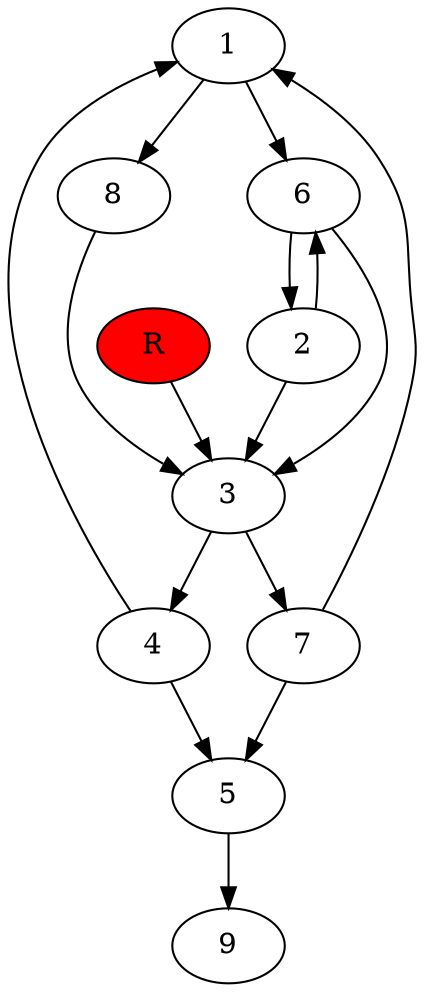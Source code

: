 digraph prb22185 {
	1
	2
	3
	4
	5
	6
	7
	8
	R [fillcolor="#ff0000" style=filled]
	1 -> 6
	1 -> 8
	2 -> 3
	2 -> 6
	3 -> 4
	3 -> 7
	4 -> 1
	4 -> 5
	5 -> 9
	6 -> 2
	6 -> 3
	7 -> 1
	7 -> 5
	8 -> 3
	R -> 3
}
